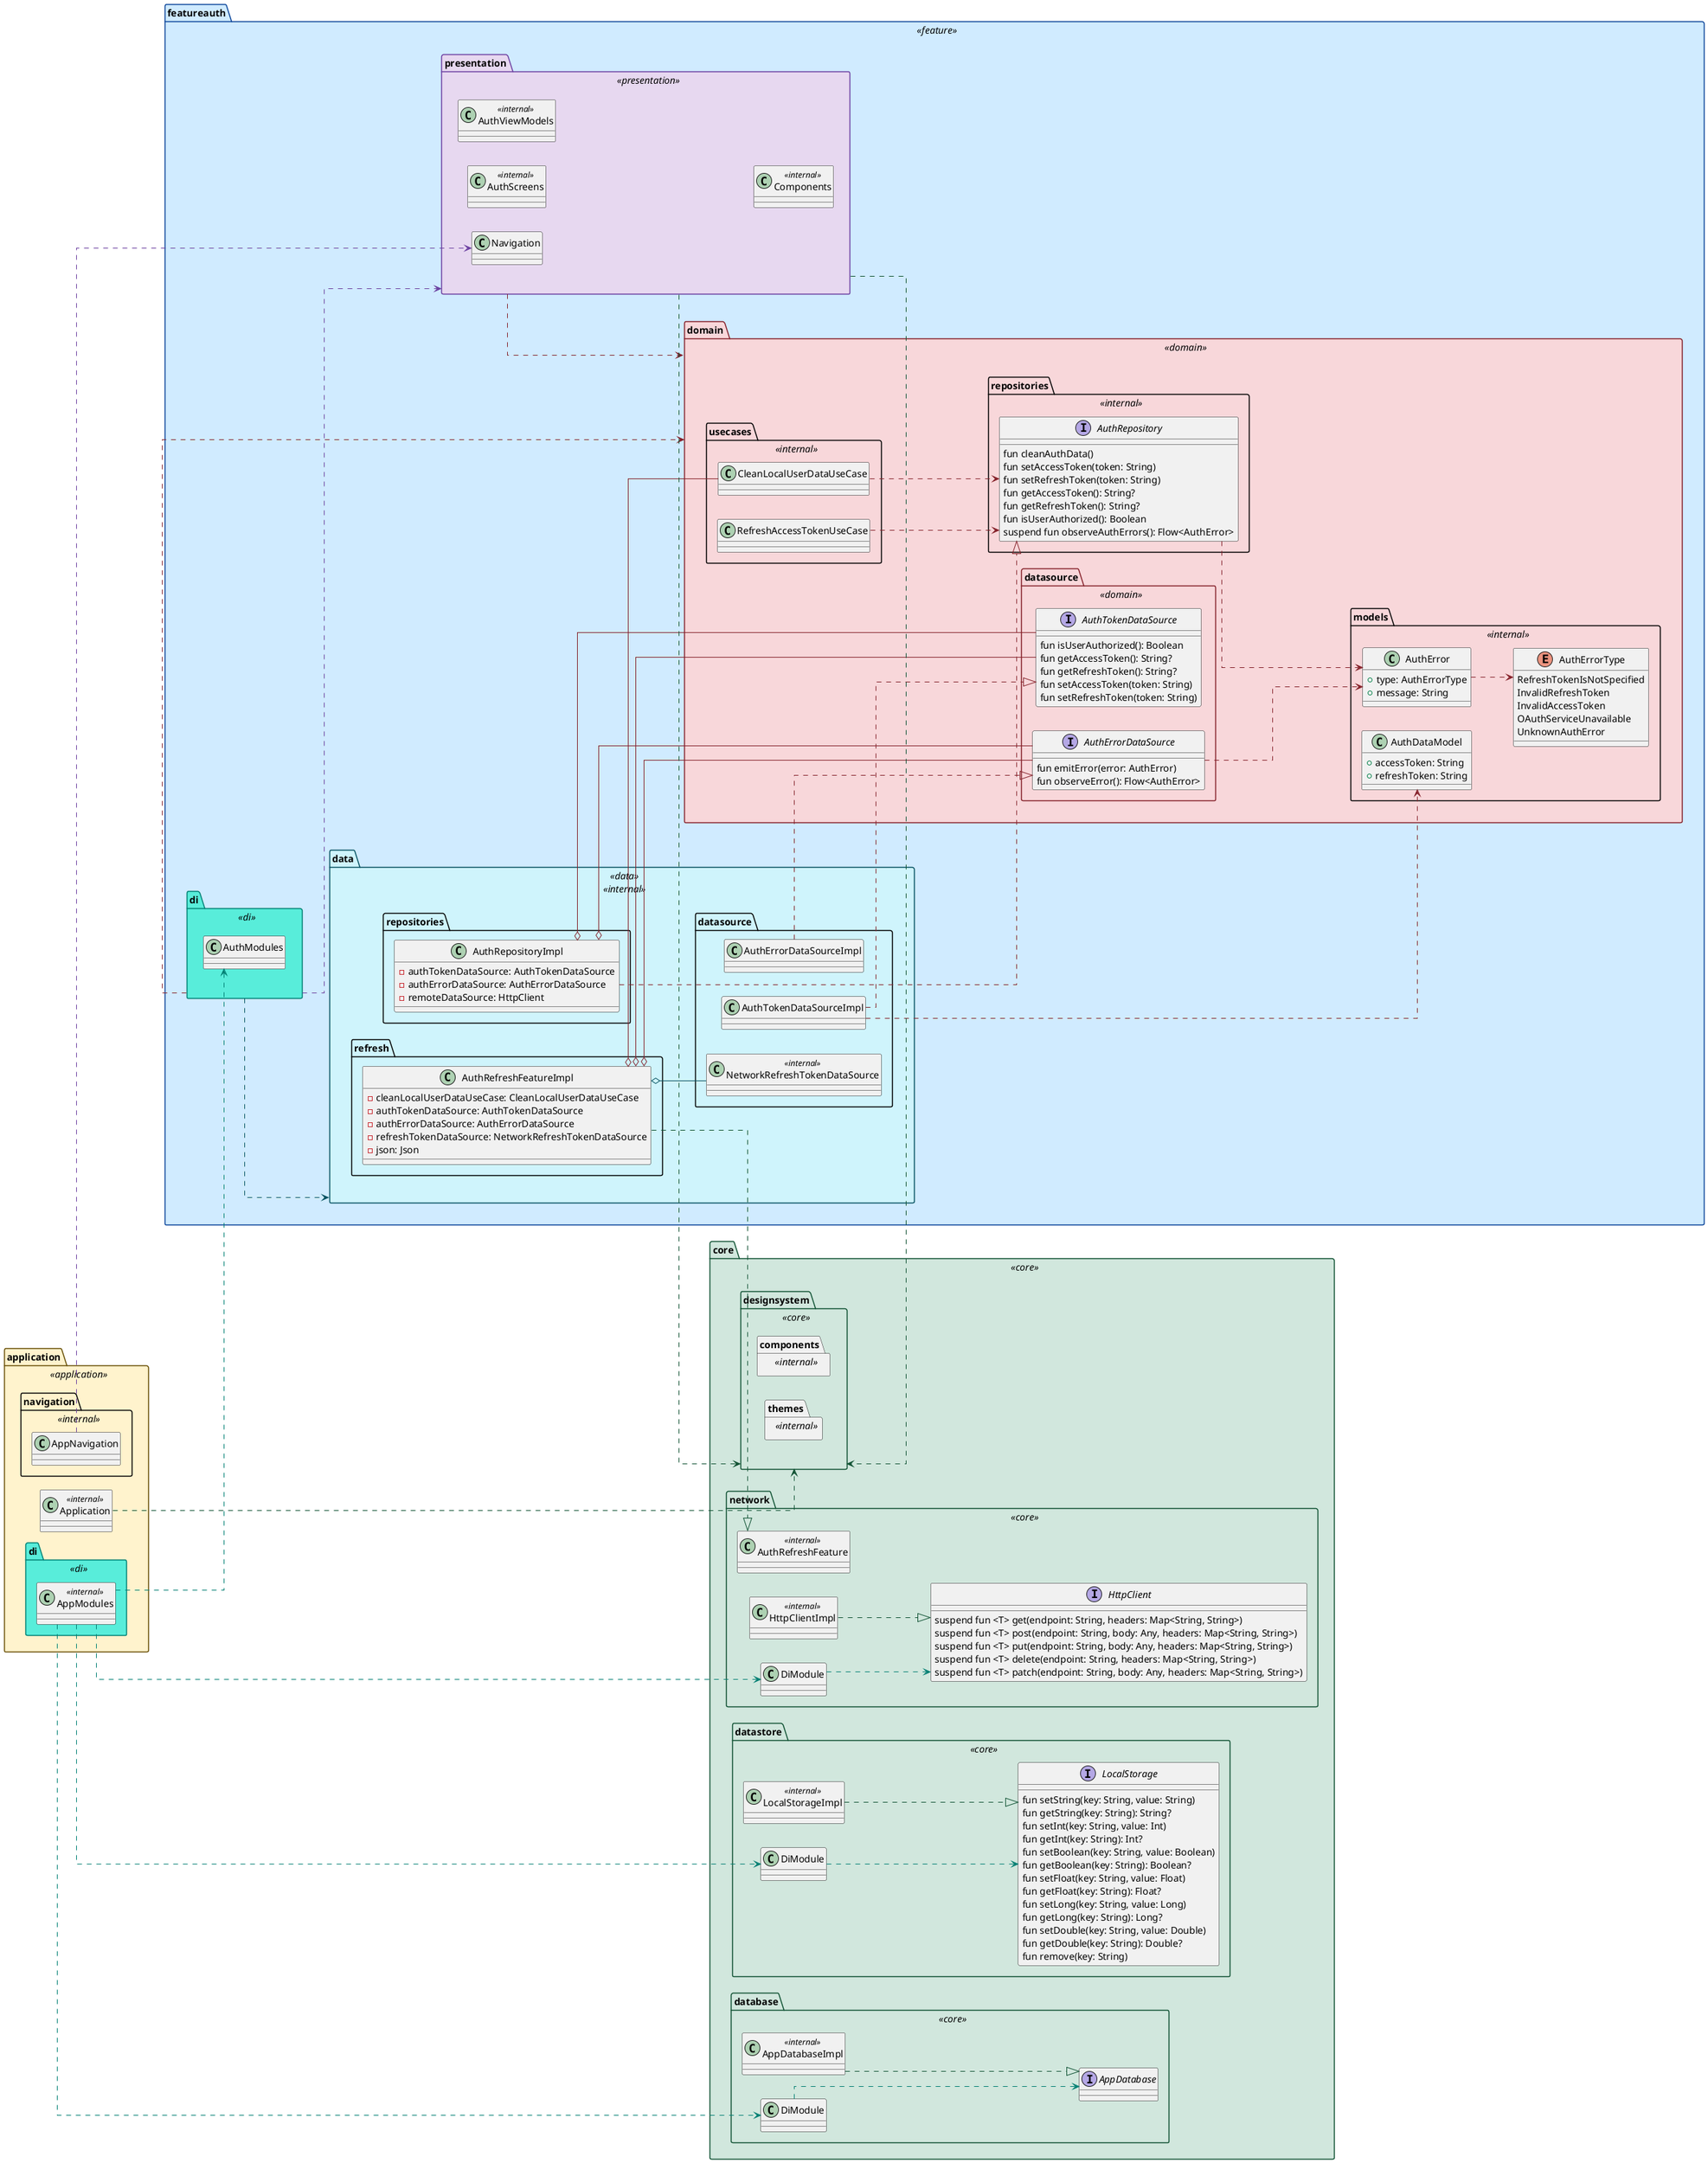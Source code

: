@startuml

!define CoreBG #d1e7dd
!define CoreBorder #0f5132
!define DataBG #cff4fc
!define DataBorder #055160
!define DomainBG #f8d7da
!define DomainBorder #842029
!define PresentationBG #e7d8f0
!define PresentationBorder #6b3fa0
!define ApplicationBG #fff3cd
!define ApplicationBorder #664d03
!define FeatureBG #d0ebff
!define FeatureBorder #084298
!define DIBG #58edda
!define DIBorder #007f73
!define ArrowCore #0f5132
!define ArrowData #055160
!define ArrowDomain #842029
!define ArrowPresentation #6b3fa0
!define ArrowDI #007f73

skinparam linetype ortho
left to right direction

skinparam package {
    BackgroundColor<<core>> CoreBG
    BorderColor<<core>> CoreBorder
    BackgroundColor<<data>> DataBG
    BorderColor<<data>> DataBorder
    BackgroundColor<<domain>> DomainBG
    BorderColor<<domain>> DomainBorder
    BackgroundColor<<presentation>> PresentationBG
    BorderColor<<presentation>> PresentationBorder
    BackgroundColor<<application>> ApplicationBG
    BorderColor<<application>> ApplicationBorder
    BackgroundColor<<feature>> FeatureBG
    BorderColor<<feature>> FeatureBorder
    BackgroundColor<<di>> DIBG
    BorderColor<<di>> DIBorder
}

package "application" <<application>> {
    class Application <<internal>>

    package "navigation" <<internal>> {
        class AppNavigation
    }

    package "di" <<di>> {
        class AppModules <<internal>>
    }
}

package "core" <<core>> {
    package "network" <<core>> {
        interface HttpClient {
            suspend fun <T> get(endpoint: String, headers: Map<String, String>)
            suspend fun <T> post(endpoint: String, body: Any, headers: Map<String, String>)
            suspend fun <T> put(endpoint: String, body: Any, headers: Map<String, String>)
            suspend fun <T> delete(endpoint: String, headers: Map<String, String>)
            suspend fun <T> patch(endpoint: String, body: Any, headers: Map<String, String>)
        }
        class HttpClientImpl <<internal>>
        class AuthRefreshFeature <<internal>>
        class DiModule
    }
    package "datastore" <<core>> {
        interface LocalStorage {
            fun setString(key: String, value: String)
            fun getString(key: String): String?
            fun setInt(key: String, value: Int)
            fun getInt(key: String): Int?
            fun setBoolean(key: String, value: Boolean)
            fun getBoolean(key: String): Boolean?
            fun setFloat(key: String, value: Float)
            fun getFloat(key: String): Float?
            fun setLong(key: String, value: Long)
            fun getLong(key: String): Long?
            fun setDouble(key: String, value: Double)
            fun getDouble(key: String): Double?
            fun remove(key: String)
        }
        class LocalStorageImpl <<internal>>
        class DiModule
    }
    package "database" <<core>> {
        interface AppDatabase
        class AppDatabaseImpl <<internal>>
        class DiModule
    }
    package "designsystem" <<core>> {
        package "components" <<internal>> {
        }
        package "themes" <<internal>> {
        }
    }

    core.network.HttpClientImpl .[ArrowCore].|> core.network.HttpClient
    core.datastore.LocalStorageImpl .[ArrowCore].|> core.datastore.LocalStorage
    core.database.AppDatabaseImpl .[ArrowCore].|> core.database.AppDatabase

    core.network.DiModule .[ArrowDI].> core.network.HttpClient
    core.datastore.DiModule .[ArrowDI].> core.datastore.LocalStorage
    core.database.DiModule .[ArrowDI].> core.database.AppDatabase
}

package "featureauth" <<feature>> {
    package "presentation" <<presentation>> {
        class AuthScreens <<internal>>
        class AuthViewModels <<internal>>
        class Components <<internal>>
        class Navigation
    }

    package "domain" <<domain>> {
        package "usecases" <<internal>> {
            class CleanLocalUserDataUseCase
            class RefreshAccessTokenUseCase
        }

        package "models" <<internal>> {
            class AuthError {
                + type: AuthErrorType
                + message: String
            }
            enum AuthErrorType {
                RefreshTokenIsNotSpecified
                InvalidRefreshToken
                InvalidAccessToken
                OAuthServiceUnavailable
                UnknownAuthError
            }
            class AuthDataModel {
                + accessToken: String
                + refreshToken: String
            }
        }

        package "repositories" <<internal>> {
            interface AuthRepository {
                fun cleanAuthData()
                fun setAccessToken(token: String)
                fun setRefreshToken(token: String)
                fun getAccessToken(): String?
                fun getRefreshToken(): String?
                fun isUserAuthorized(): Boolean
                suspend fun observeAuthErrors(): Flow<AuthError>
            }
        }

        package "datasource" <<domain>> {
            interface AuthTokenDataSource {
                fun isUserAuthorized(): Boolean
                fun getAccessToken(): String?
                fun getRefreshToken(): String?
                fun setAccessToken(token: String)
                fun setRefreshToken(token: String)
            }

            interface AuthErrorDataSource {
                fun emitError(error: AuthError)
                fun observeError(): Flow<AuthError>
            }
        }
    }

    package "data" <<data>> <<internal>> {
        package "repositories"  {
            class AuthRepositoryImpl {
                - authTokenDataSource: AuthTokenDataSource
                - authErrorDataSource: AuthErrorDataSource
                - remoteDataSource: HttpClient
            }
        }

        package "datasource" {
            class AuthErrorDataSourceImpl
            class AuthTokenDataSourceImpl
            class NetworkRefreshTokenDataSource <<internal>>
        }

        package "refresh" {
            class AuthRefreshFeatureImpl {
                - cleanLocalUserDataUseCase: CleanLocalUserDataUseCase
                - authTokenDataSource: AuthTokenDataSource
                - authErrorDataSource: AuthErrorDataSource
                - refreshTokenDataSource: NetworkRefreshTokenDataSource
                - json: Json
            }
        }
    }

    package "di" <<di>> {
        class AuthModules
    }

    di .[ArrowDomain].> domain
    di .[ArrowPresentation].> presentation
    di .[ArrowData].> data
    presentation .[ArrowDomain].> domain

    data.repositories.AuthRepositoryImpl .[ArrowDomain].|> domain.repositories.AuthRepository
    data.repositories.AuthRepositoryImpl o-[ArrowDomain]- domain.datasource.AuthTokenDataSource
    data.repositories.AuthRepositoryImpl o-[ArrowDomain]- domain.datasource.AuthErrorDataSource

    data.datasource.AuthErrorDataSourceImpl .[ArrowDomain].|> domain.datasource.AuthErrorDataSource
    data.datasource.AuthTokenDataSourceImpl .[ArrowDomain].|> domain.datasource.AuthTokenDataSource
    data.datasource.AuthTokenDataSourceImpl .[ArrowDomain].> domain.models.AuthDataModel

    domain.models.AuthError .[ArrowDomain].> domain.models.AuthErrorType
    domain.datasource.AuthErrorDataSource .[ArrowDomain].> domain.models.AuthError
    domain.repositories.AuthRepository .[ArrowDomain].> domain.models.AuthError

    domain.usecases.CleanLocalUserDataUseCase .[ArrowDomain].> domain.repositories.AuthRepository
    domain.usecases.RefreshAccessTokenUseCase .[ArrowDomain].> domain.repositories.AuthRepository

    data.refresh.AuthRefreshFeatureImpl o-[ArrowDomain]- domain.usecases.CleanLocalUserDataUseCase
    data.refresh.AuthRefreshFeatureImpl o-[ArrowDomain]- domain.datasource.AuthTokenDataSource
    data.refresh.AuthRefreshFeatureImpl o-[ArrowDomain]- domain.datasource.AuthErrorDataSource
    data.refresh.AuthRefreshFeatureImpl o-[ArrowData]- data.datasource.NetworkRefreshTokenDataSource
    data.refresh.AuthRefreshFeatureImpl .[ArrowCore].|> core.network.AuthRefreshFeature

    presentation .[ArrowCore].> core.designsystem
}

application.Application .[ArrowCore].> core.designsystem

application.navigation.AppNavigation .[ArrowPresentation].> featureauth.presentation.Navigation

application.di.AppModules .[ArrowDI].> featureauth.di.AuthModules
application.di.AppModules .[ArrowDI].> core.network.DiModule
application.di.AppModules .[ArrowDI].> core.datastore.DiModule
application.di.AppModules .[ArrowDI].> core.database.DiModule

featureauth.presentation .[ArrowCore].> core.designsystem

@enduml
